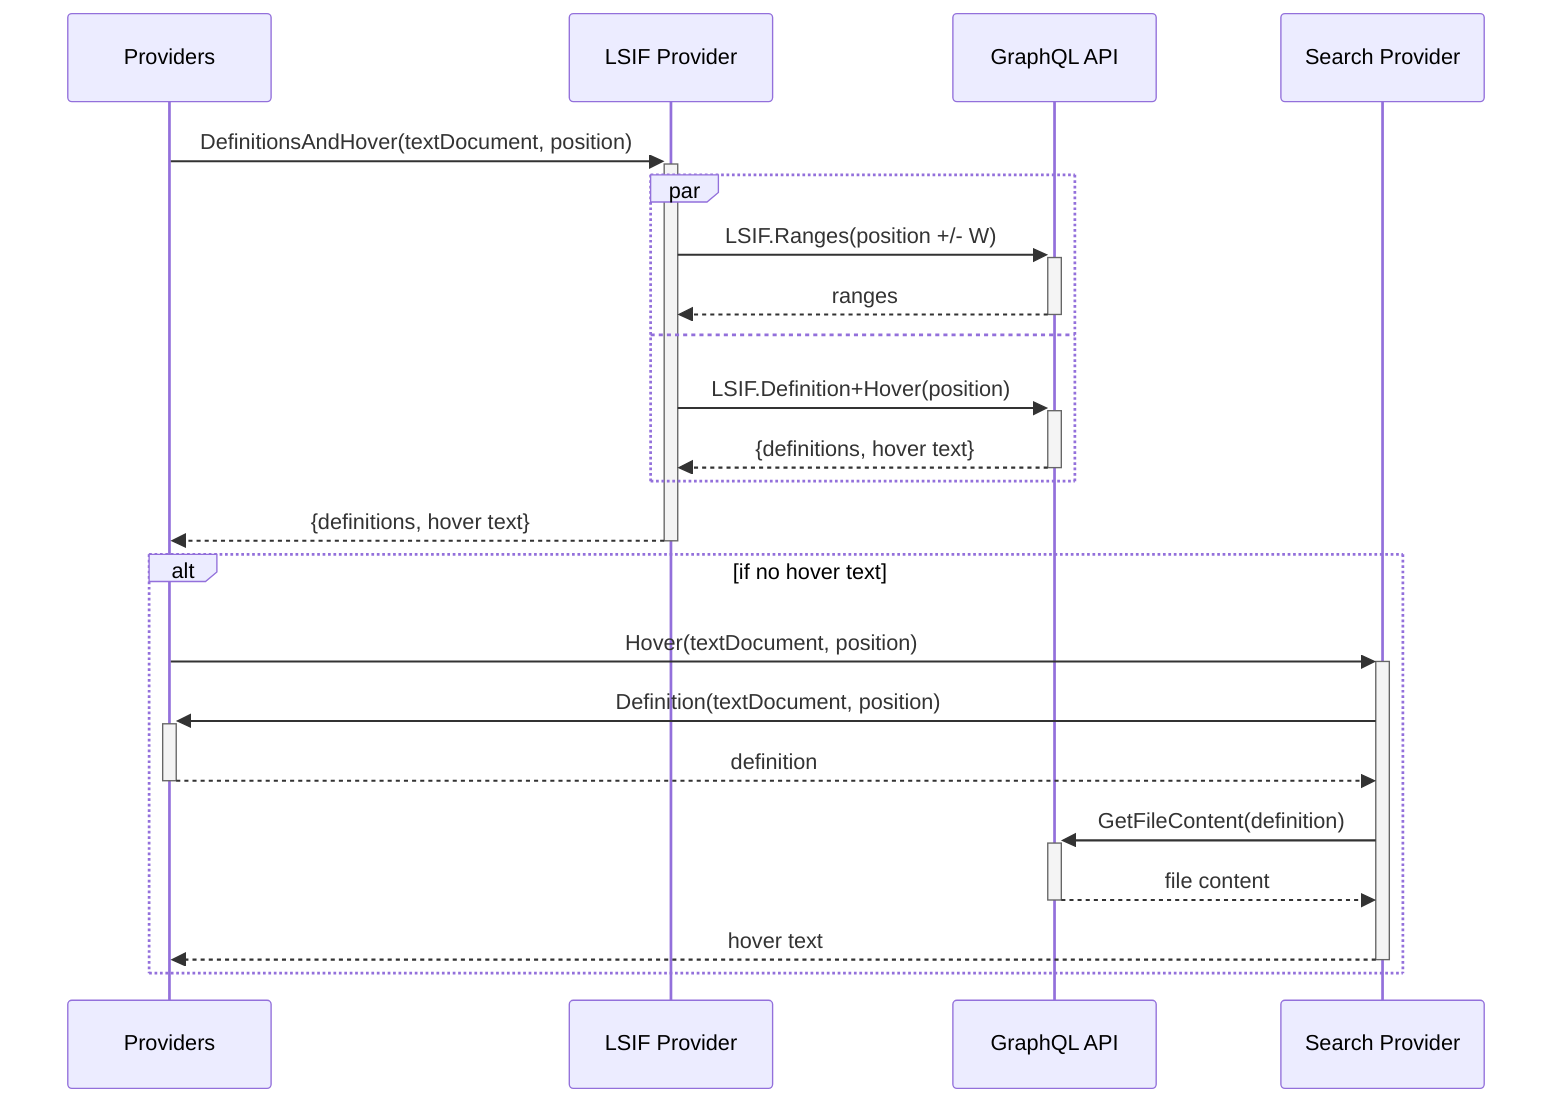 sequenceDiagram
  Providers ->>+ LSIF Provider: DefinitionsAndHover(textDocument, position)

  par
    LSIF Provider ->>+ GraphQL API: LSIF.Ranges(position +/- W)
    GraphQL API  -->>- LSIF Provider: ranges
  and
    LSIF Provider ->>+ GraphQL API: LSIF.Definition+Hover(position)
    GraphQL API  -->>- LSIF Provider: {definitions, hover text}
  end

  LSIF Provider -->>- Providers: {definitions, hover text}

  alt if no hover text
    Providers        ->>+ Search Provider: Hover(textDocument, position)
    Search Provider  ->>+ Providers: Definition(textDocument, position)
    Providers       -->>- Search Provider: definition
    Search Provider  ->>+ GraphQL API: GetFileContent(definition)
    GraphQL API     -->>- Search Provider: file content
    Search Provider -->>- Providers: hover text
  end